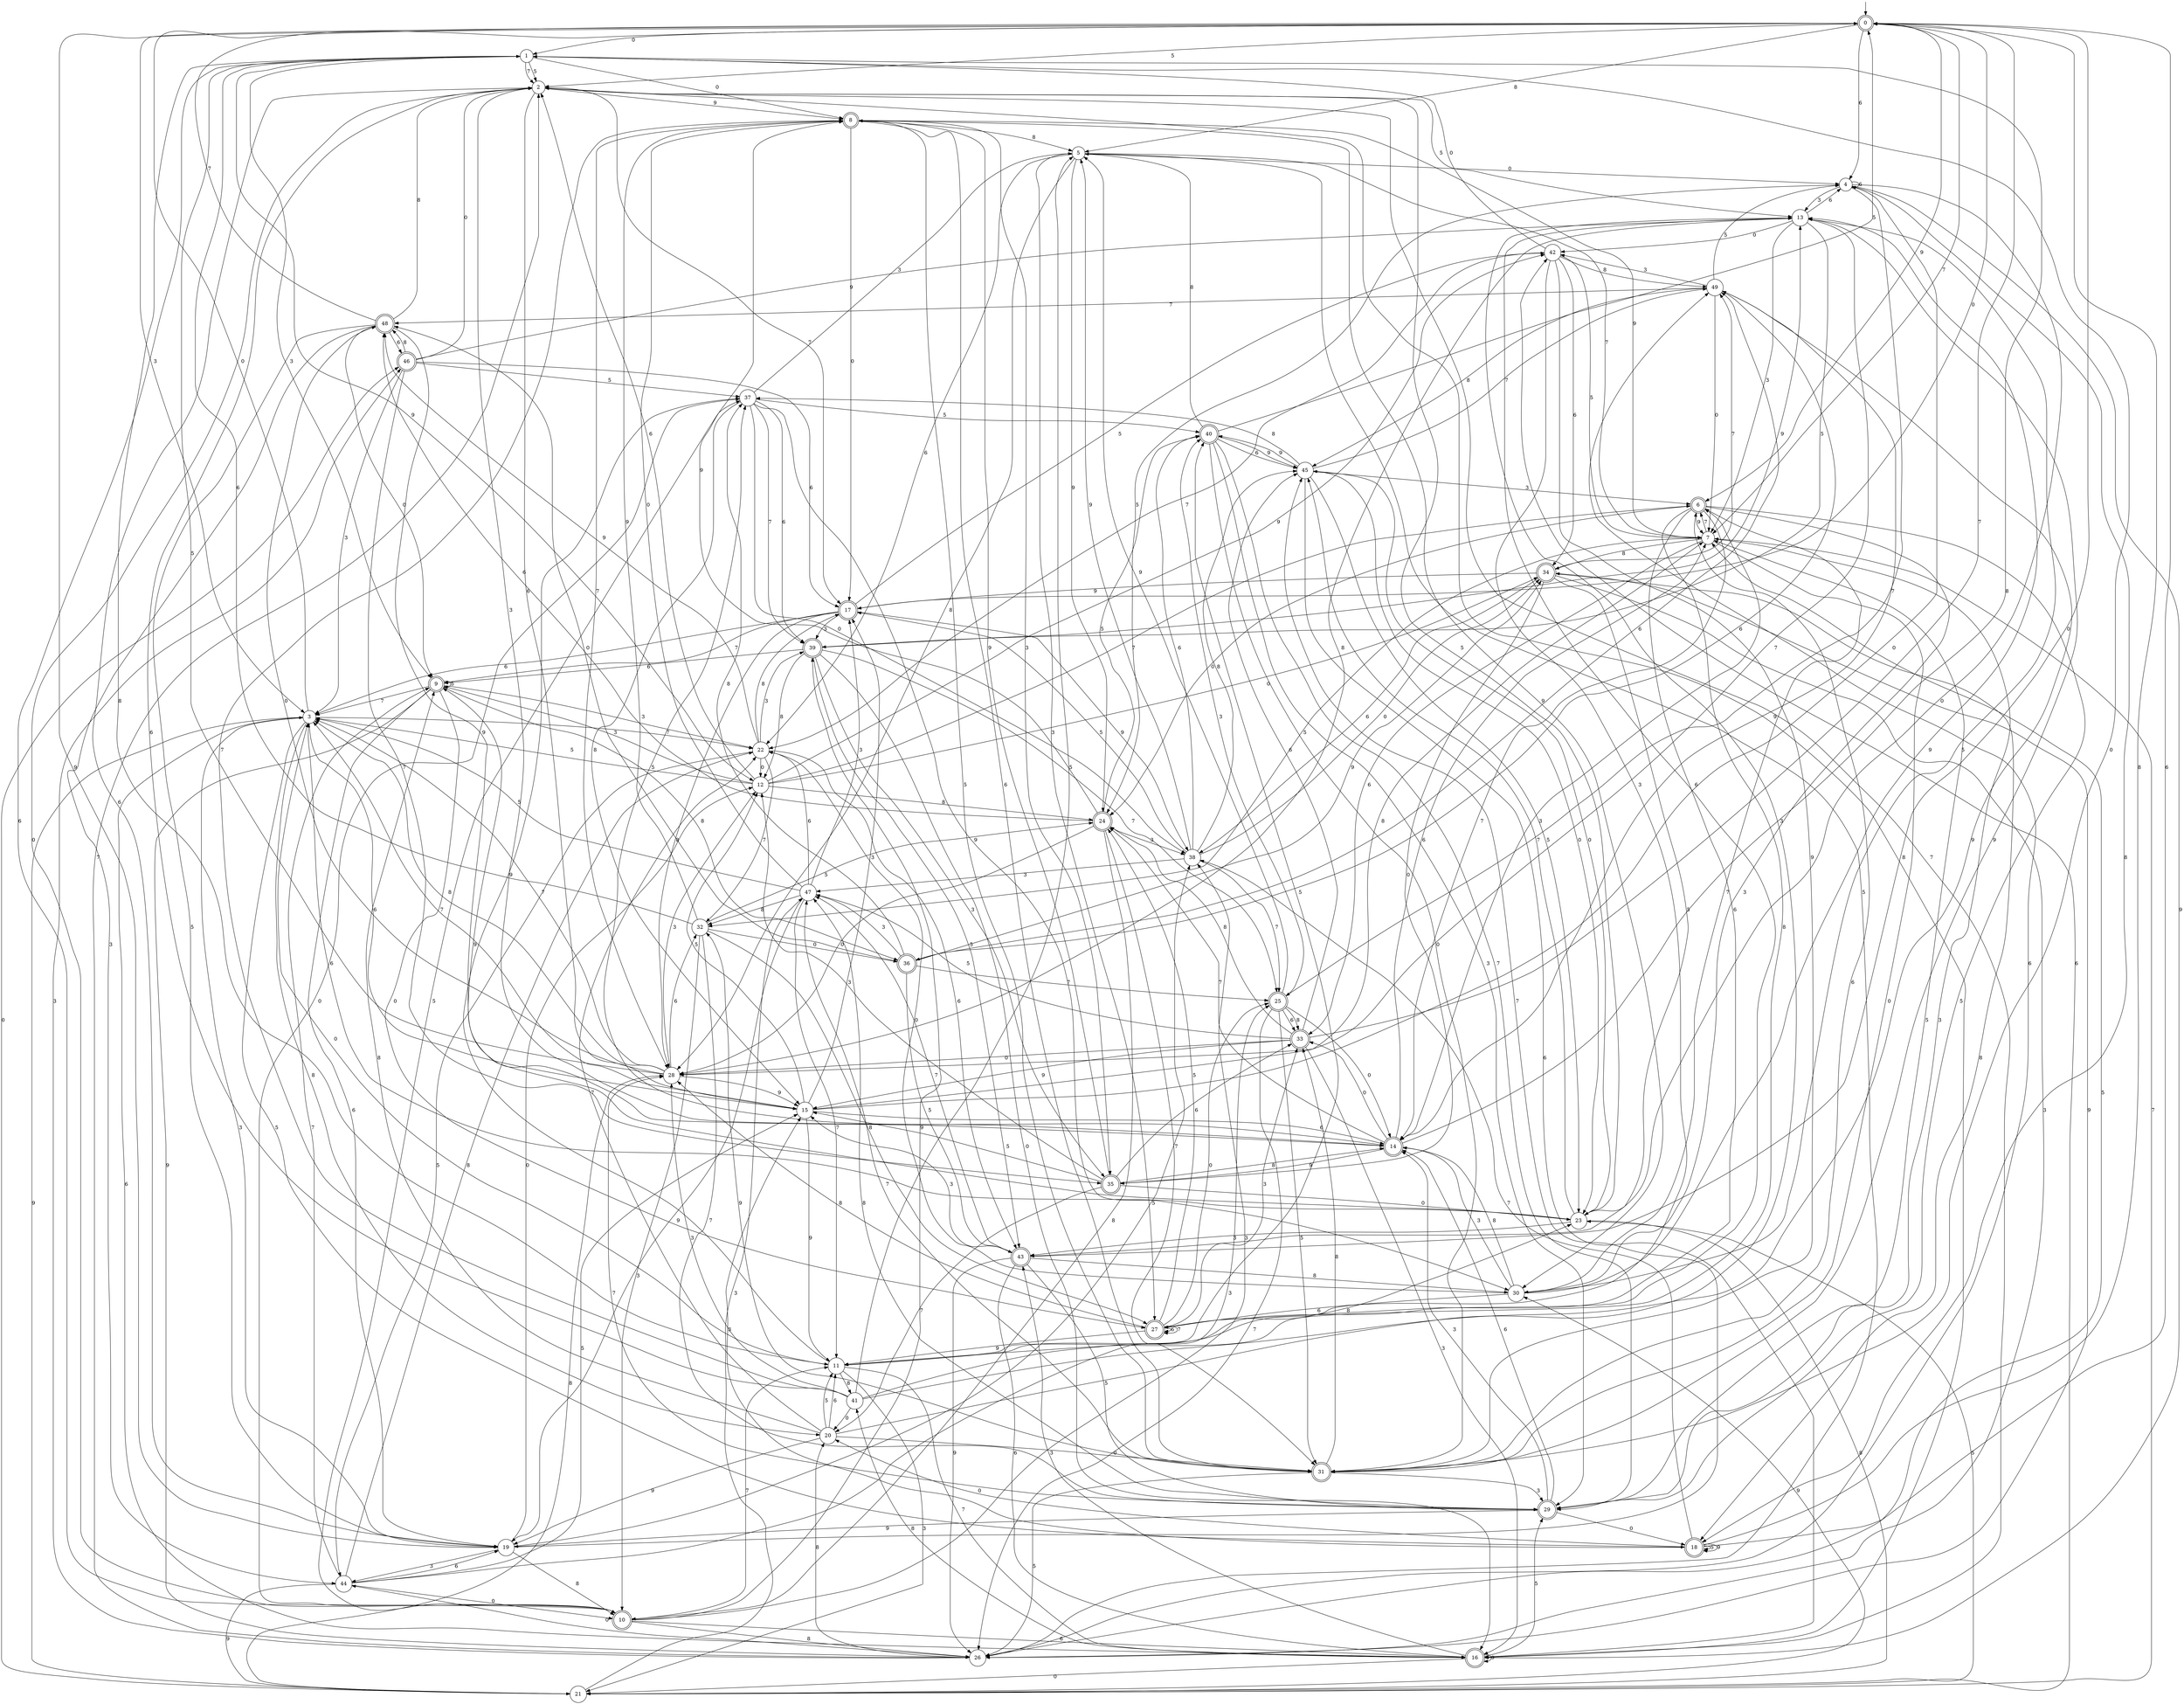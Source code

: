 digraph g {

	s0 [shape="doublecircle" label="0"];
	s1 [shape="circle" label="1"];
	s2 [shape="circle" label="2"];
	s3 [shape="circle" label="3"];
	s4 [shape="circle" label="4"];
	s5 [shape="circle" label="5"];
	s6 [shape="doublecircle" label="6"];
	s7 [shape="circle" label="7"];
	s8 [shape="doublecircle" label="8"];
	s9 [shape="doublecircle" label="9"];
	s10 [shape="doublecircle" label="10"];
	s11 [shape="circle" label="11"];
	s12 [shape="circle" label="12"];
	s13 [shape="circle" label="13"];
	s14 [shape="doublecircle" label="14"];
	s15 [shape="circle" label="15"];
	s16 [shape="doublecircle" label="16"];
	s17 [shape="doublecircle" label="17"];
	s18 [shape="doublecircle" label="18"];
	s19 [shape="circle" label="19"];
	s20 [shape="circle" label="20"];
	s21 [shape="circle" label="21"];
	s22 [shape="circle" label="22"];
	s23 [shape="circle" label="23"];
	s24 [shape="doublecircle" label="24"];
	s25 [shape="doublecircle" label="25"];
	s26 [shape="circle" label="26"];
	s27 [shape="doublecircle" label="27"];
	s28 [shape="circle" label="28"];
	s29 [shape="doublecircle" label="29"];
	s30 [shape="circle" label="30"];
	s31 [shape="doublecircle" label="31"];
	s32 [shape="circle" label="32"];
	s33 [shape="doublecircle" label="33"];
	s34 [shape="doublecircle" label="34"];
	s35 [shape="doublecircle" label="35"];
	s36 [shape="doublecircle" label="36"];
	s37 [shape="circle" label="37"];
	s38 [shape="circle" label="38"];
	s39 [shape="doublecircle" label="39"];
	s40 [shape="doublecircle" label="40"];
	s41 [shape="circle" label="41"];
	s42 [shape="circle" label="42"];
	s43 [shape="doublecircle" label="43"];
	s44 [shape="circle" label="44"];
	s45 [shape="circle" label="45"];
	s46 [shape="doublecircle" label="46"];
	s47 [shape="circle" label="47"];
	s48 [shape="doublecircle" label="48"];
	s49 [shape="circle" label="49"];
	s0 -> s1 [label="0"];
	s0 -> s2 [label="5"];
	s0 -> s3 [label="3"];
	s0 -> s4 [label="6"];
	s0 -> s5 [label="8"];
	s0 -> s6 [label="9"];
	s0 -> s7 [label="7"];
	s1 -> s8 [label="0"];
	s1 -> s2 [label="5"];
	s1 -> s9 [label="3"];
	s1 -> s10 [label="6"];
	s1 -> s11 [label="8"];
	s1 -> s12 [label="9"];
	s1 -> s2 [label="7"];
	s2 -> s10 [label="0"];
	s2 -> s13 [label="5"];
	s2 -> s14 [label="3"];
	s2 -> s15 [label="6"];
	s2 -> s16 [label="8"];
	s2 -> s8 [label="9"];
	s2 -> s17 [label="7"];
	s3 -> s0 [label="0"];
	s3 -> s18 [label="5"];
	s3 -> s19 [label="3"];
	s3 -> s15 [label="6"];
	s3 -> s20 [label="8"];
	s3 -> s21 [label="9"];
	s3 -> s22 [label="7"];
	s4 -> s23 [label="0"];
	s4 -> s24 [label="5"];
	s4 -> s13 [label="3"];
	s4 -> s4 [label="6"];
	s4 -> s18 [label="8"];
	s4 -> s16 [label="9"];
	s4 -> s25 [label="7"];
	s5 -> s4 [label="0"];
	s5 -> s26 [label="5"];
	s5 -> s27 [label="3"];
	s5 -> s22 [label="6"];
	s5 -> s28 [label="8"];
	s5 -> s24 [label="9"];
	s5 -> s7 [label="7"];
	s6 -> s24 [label="0"];
	s6 -> s29 [label="5"];
	s6 -> s30 [label="3"];
	s6 -> s27 [label="6"];
	s6 -> s11 [label="8"];
	s6 -> s7 [label="9"];
	s6 -> s14 [label="7"];
	s7 -> s31 [label="0"];
	s7 -> s32 [label="5"];
	s7 -> s29 [label="3"];
	s7 -> s33 [label="6"];
	s7 -> s34 [label="8"];
	s7 -> s8 [label="9"];
	s7 -> s6 [label="7"];
	s8 -> s17 [label="0"];
	s8 -> s31 [label="5"];
	s8 -> s35 [label="3"];
	s8 -> s31 [label="6"];
	s8 -> s5 [label="8"];
	s8 -> s30 [label="9"];
	s8 -> s28 [label="7"];
	s9 -> s27 [label="0"];
	s9 -> s9 [label="5"];
	s9 -> s22 [label="3"];
	s9 -> s19 [label="6"];
	s9 -> s36 [label="8"];
	s9 -> s26 [label="9"];
	s9 -> s3 [label="7"];
	s10 -> s37 [label="0"];
	s10 -> s37 [label="5"];
	s10 -> s38 [label="3"];
	s10 -> s16 [label="6"];
	s10 -> s26 [label="8"];
	s10 -> s39 [label="9"];
	s10 -> s11 [label="7"];
	s11 -> s3 [label="0"];
	s11 -> s40 [label="5"];
	s11 -> s21 [label="3"];
	s11 -> s13 [label="6"];
	s11 -> s41 [label="8"];
	s11 -> s37 [label="9"];
	s11 -> s16 [label="7"];
	s12 -> s34 [label="0"];
	s12 -> s3 [label="5"];
	s12 -> s9 [label="3"];
	s12 -> s2 [label="6"];
	s12 -> s24 [label="8"];
	s12 -> s42 [label="9"];
	s12 -> s6 [label="7"];
	s13 -> s42 [label="0"];
	s13 -> s39 [label="5"];
	s13 -> s7 [label="3"];
	s13 -> s4 [label="6"];
	s13 -> s28 [label="8"];
	s13 -> s31 [label="9"];
	s13 -> s28 [label="7"];
	s14 -> s33 [label="0"];
	s14 -> s37 [label="5"];
	s14 -> s6 [label="3"];
	s14 -> s7 [label="6"];
	s14 -> s1 [label="8"];
	s14 -> s35 [label="9"];
	s14 -> s24 [label="7"];
	s15 -> s4 [label="0"];
	s15 -> s12 [label="5"];
	s15 -> s17 [label="3"];
	s15 -> s14 [label="6"];
	s15 -> s7 [label="8"];
	s15 -> s11 [label="9"];
	s15 -> s3 [label="7"];
	s16 -> s21 [label="0"];
	s16 -> s29 [label="5"];
	s16 -> s43 [label="3"];
	s16 -> s3 [label="6"];
	s16 -> s41 [label="8"];
	s16 -> s16 [label="9"];
	s16 -> s2 [label="7"];
	s17 -> s0 [label="0"];
	s17 -> s42 [label="5"];
	s17 -> s39 [label="3"];
	s17 -> s3 [label="6"];
	s17 -> s28 [label="8"];
	s17 -> s38 [label="9"];
	s17 -> s9 [label="7"];
	s18 -> s20 [label="0"];
	s18 -> s18 [label="5"];
	s18 -> s15 [label="3"];
	s18 -> s0 [label="6"];
	s18 -> s0 [label="8"];
	s18 -> s18 [label="9"];
	s18 -> s38 [label="7"];
	s19 -> s12 [label="0"];
	s19 -> s38 [label="5"];
	s19 -> s44 [label="3"];
	s19 -> s2 [label="6"];
	s19 -> s10 [label="8"];
	s19 -> s0 [label="9"];
	s19 -> s45 [label="7"];
	s20 -> s31 [label="0"];
	s20 -> s11 [label="5"];
	s20 -> s13 [label="3"];
	s20 -> s11 [label="6"];
	s20 -> s9 [label="8"];
	s20 -> s19 [label="9"];
	s20 -> s22 [label="7"];
	s21 -> s46 [label="0"];
	s21 -> s23 [label="5"];
	s21 -> s47 [label="3"];
	s21 -> s42 [label="6"];
	s21 -> s28 [label="8"];
	s21 -> s30 [label="9"];
	s21 -> s7 [label="7"];
	s22 -> s12 [label="0"];
	s22 -> s44 [label="5"];
	s22 -> s39 [label="3"];
	s22 -> s43 [label="6"];
	s22 -> s17 [label="8"];
	s22 -> s48 [label="9"];
	s22 -> s32 [label="7"];
	s23 -> s45 [label="0"];
	s23 -> s2 [label="5"];
	s23 -> s43 [label="3"];
	s23 -> s3 [label="6"];
	s23 -> s21 [label="8"];
	s23 -> s9 [label="9"];
	s23 -> s45 [label="7"];
	s24 -> s28 [label="0"];
	s24 -> s40 [label="5"];
	s24 -> s38 [label="3"];
	s24 -> s48 [label="6"];
	s24 -> s10 [label="8"];
	s24 -> s8 [label="9"];
	s24 -> s31 [label="7"];
	s25 -> s14 [label="0"];
	s25 -> s31 [label="5"];
	s25 -> s40 [label="3"];
	s25 -> s33 [label="6"];
	s25 -> s33 [label="8"];
	s25 -> s5 [label="9"];
	s25 -> s26 [label="7"];
	s26 -> s44 [label="0"];
	s26 -> s7 [label="5"];
	s26 -> s46 [label="3"];
	s26 -> s49 [label="6"];
	s26 -> s20 [label="8"];
	s26 -> s34 [label="9"];
	s26 -> s2 [label="7"];
	s27 -> s25 [label="0"];
	s27 -> s24 [label="5"];
	s27 -> s33 [label="3"];
	s27 -> s27 [label="6"];
	s27 -> s28 [label="8"];
	s27 -> s11 [label="9"];
	s27 -> s27 [label="7"];
	s28 -> s48 [label="0"];
	s28 -> s1 [label="5"];
	s28 -> s12 [label="3"];
	s28 -> s32 [label="6"];
	s28 -> s3 [label="8"];
	s28 -> s15 [label="9"];
	s28 -> s3 [label="7"];
	s29 -> s18 [label="0"];
	s29 -> s7 [label="5"];
	s29 -> s14 [label="3"];
	s29 -> s14 [label="6"];
	s29 -> s47 [label="8"];
	s29 -> s19 [label="9"];
	s29 -> s28 [label="7"];
	s30 -> s22 [label="0"];
	s30 -> s13 [label="5"];
	s30 -> s14 [label="3"];
	s30 -> s27 [label="6"];
	s30 -> s14 [label="8"];
	s30 -> s13 [label="9"];
	s30 -> s6 [label="7"];
	s31 -> s1 [label="0"];
	s31 -> s26 [label="5"];
	s31 -> s29 [label="3"];
	s31 -> s6 [label="6"];
	s31 -> s33 [label="8"];
	s31 -> s32 [label="9"];
	s31 -> s47 [label="7"];
	s32 -> s36 [label="0"];
	s32 -> s24 [label="5"];
	s32 -> s10 [label="3"];
	s32 -> s1 [label="6"];
	s32 -> s27 [label="8"];
	s32 -> s8 [label="9"];
	s32 -> s29 [label="7"];
	s33 -> s28 [label="0"];
	s33 -> s47 [label="5"];
	s33 -> s16 [label="3"];
	s33 -> s45 [label="6"];
	s33 -> s24 [label="8"];
	s33 -> s15 [label="9"];
	s33 -> s0 [label="7"];
	s34 -> s35 [label="0"];
	s34 -> s43 [label="5"];
	s34 -> s26 [label="3"];
	s34 -> s38 [label="6"];
	s34 -> s18 [label="8"];
	s34 -> s17 [label="9"];
	s34 -> s49 [label="7"];
	s35 -> s23 [label="0"];
	s35 -> s15 [label="5"];
	s35 -> s12 [label="3"];
	s35 -> s33 [label="6"];
	s35 -> s14 [label="8"];
	s35 -> s8 [label="9"];
	s35 -> s20 [label="7"];
	s36 -> s48 [label="0"];
	s36 -> s43 [label="5"];
	s36 -> s47 [label="3"];
	s36 -> s49 [label="6"];
	s36 -> s37 [label="8"];
	s36 -> s34 [label="9"];
	s36 -> s25 [label="7"];
	s37 -> s38 [label="0"];
	s37 -> s40 [label="5"];
	s37 -> s5 [label="3"];
	s37 -> s39 [label="6"];
	s37 -> s15 [label="8"];
	s37 -> s30 [label="9"];
	s37 -> s39 [label="7"];
	s38 -> s34 [label="0"];
	s38 -> s17 [label="5"];
	s38 -> s47 [label="3"];
	s38 -> s40 [label="6"];
	s38 -> s45 [label="8"];
	s38 -> s5 [label="9"];
	s38 -> s25 [label="7"];
	s39 -> s16 [label="0"];
	s39 -> s43 [label="5"];
	s39 -> s35 [label="3"];
	s39 -> s9 [label="6"];
	s39 -> s12 [label="8"];
	s39 -> s13 [label="9"];
	s39 -> s25 [label="7"];
	s40 -> s31 [label="0"];
	s40 -> s0 [label="5"];
	s40 -> s29 [label="3"];
	s40 -> s45 [label="6"];
	s40 -> s5 [label="8"];
	s40 -> s45 [label="9"];
	s40 -> s29 [label="7"];
	s41 -> s20 [label="0"];
	s41 -> s5 [label="5"];
	s41 -> s28 [label="3"];
	s41 -> s2 [label="6"];
	s41 -> s23 [label="8"];
	s41 -> s49 [label="9"];
	s41 -> s8 [label="7"];
	s42 -> s1 [label="0"];
	s42 -> s7 [label="5"];
	s42 -> s27 [label="3"];
	s42 -> s34 [label="6"];
	s42 -> s49 [label="8"];
	s42 -> s31 [label="9"];
	s42 -> s22 [label="7"];
	s43 -> s0 [label="0"];
	s43 -> s29 [label="5"];
	s43 -> s15 [label="3"];
	s43 -> s16 [label="6"];
	s43 -> s30 [label="8"];
	s43 -> s26 [label="9"];
	s43 -> s47 [label="7"];
	s44 -> s10 [label="0"];
	s44 -> s15 [label="5"];
	s44 -> s25 [label="3"];
	s44 -> s19 [label="6"];
	s44 -> s22 [label="8"];
	s44 -> s21 [label="9"];
	s44 -> s9 [label="7"];
	s45 -> s23 [label="0"];
	s45 -> s23 [label="5"];
	s45 -> s6 [label="3"];
	s45 -> s16 [label="6"];
	s45 -> s37 [label="8"];
	s45 -> s40 [label="9"];
	s45 -> s49 [label="7"];
	s46 -> s2 [label="0"];
	s46 -> s37 [label="5"];
	s46 -> s3 [label="3"];
	s46 -> s17 [label="6"];
	s46 -> s48 [label="8"];
	s46 -> s13 [label="9"];
	s46 -> s35 [label="7"];
	s47 -> s8 [label="0"];
	s47 -> s3 [label="5"];
	s47 -> s17 [label="3"];
	s47 -> s22 [label="6"];
	s47 -> s32 [label="8"];
	s47 -> s19 [label="9"];
	s47 -> s11 [label="7"];
	s48 -> s9 [label="0"];
	s48 -> s19 [label="5"];
	s48 -> s44 [label="3"];
	s48 -> s46 [label="6"];
	s48 -> s2 [label="8"];
	s48 -> s14 [label="9"];
	s48 -> s0 [label="7"];
	s49 -> s7 [label="0"];
	s49 -> s4 [label="5"];
	s49 -> s42 [label="3"];
	s49 -> s36 [label="6"];
	s49 -> s45 [label="8"];
	s49 -> s14 [label="9"];
	s49 -> s48 [label="7"];

__start0 [label="" shape="none" width="0" height="0"];
__start0 -> s0;

}
